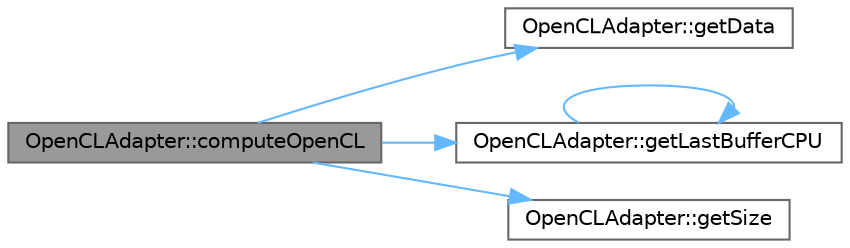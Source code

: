 digraph "OpenCLAdapter::computeOpenCL"
{
 // LATEX_PDF_SIZE
  bgcolor="transparent";
  edge [fontname=Helvetica,fontsize=10,labelfontname=Helvetica,labelfontsize=10];
  node [fontname=Helvetica,fontsize=10,shape=box,height=0.2,width=0.4];
  rankdir="LR";
  Node1 [id="Node000001",label="OpenCLAdapter::computeOpenCL",height=0.2,width=0.4,color="gray40", fillcolor="grey60", style="filled", fontcolor="black",tooltip=" "];
  Node1 -> Node2 [id="edge1_Node000001_Node000002",color="steelblue1",style="solid",tooltip=" "];
  Node2 [id="Node000002",label="OpenCLAdapter::getData",height=0.2,width=0.4,color="grey40", fillcolor="white", style="filled",URL="$classOpenCLAdapter.html#a8389174621c651ca84a43590a2ac0ee1",tooltip=" "];
  Node1 -> Node3 [id="edge2_Node000001_Node000003",color="steelblue1",style="solid",tooltip=" "];
  Node3 [id="Node000003",label="OpenCLAdapter::getLastBufferCPU",height=0.2,width=0.4,color="grey40", fillcolor="white", style="filled",URL="$classOpenCLAdapter.html#a04fa62058e0f68ff61b816d5ced746e7",tooltip=" "];
  Node3 -> Node3 [id="edge3_Node000003_Node000003",color="steelblue1",style="solid",tooltip=" "];
  Node1 -> Node4 [id="edge4_Node000001_Node000004",color="steelblue1",style="solid",tooltip=" "];
  Node4 [id="Node000004",label="OpenCLAdapter::getSize",height=0.2,width=0.4,color="grey40", fillcolor="white", style="filled",URL="$classOpenCLAdapter.html#aa7f4ec42db08f1197abf3bdc3fa7243a",tooltip=" "];
}
